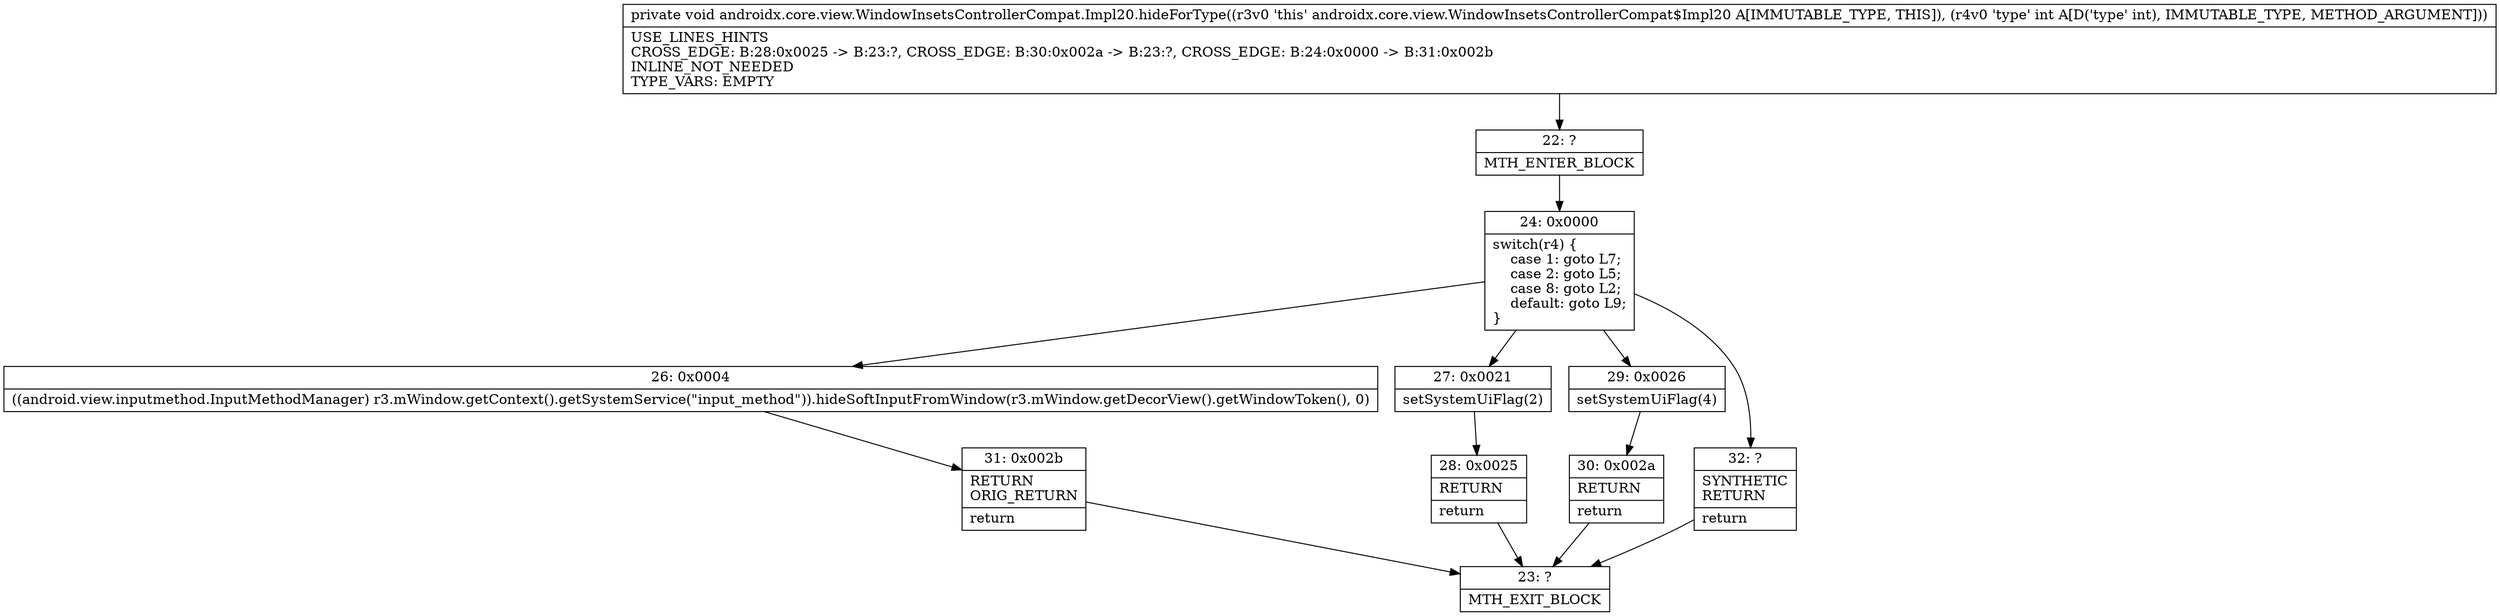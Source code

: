 digraph "CFG forandroidx.core.view.WindowInsetsControllerCompat.Impl20.hideForType(I)V" {
Node_22 [shape=record,label="{22\:\ ?|MTH_ENTER_BLOCK\l}"];
Node_24 [shape=record,label="{24\:\ 0x0000|switch(r4) \{\l    case 1: goto L7;\l    case 2: goto L5;\l    case 8: goto L2;\l    default: goto L9;\l\}\l}"];
Node_26 [shape=record,label="{26\:\ 0x0004|((android.view.inputmethod.InputMethodManager) r3.mWindow.getContext().getSystemService(\"input_method\")).hideSoftInputFromWindow(r3.mWindow.getDecorView().getWindowToken(), 0)\l}"];
Node_31 [shape=record,label="{31\:\ 0x002b|RETURN\lORIG_RETURN\l|return\l}"];
Node_23 [shape=record,label="{23\:\ ?|MTH_EXIT_BLOCK\l}"];
Node_27 [shape=record,label="{27\:\ 0x0021|setSystemUiFlag(2)\l}"];
Node_28 [shape=record,label="{28\:\ 0x0025|RETURN\l|return\l}"];
Node_29 [shape=record,label="{29\:\ 0x0026|setSystemUiFlag(4)\l}"];
Node_30 [shape=record,label="{30\:\ 0x002a|RETURN\l|return\l}"];
Node_32 [shape=record,label="{32\:\ ?|SYNTHETIC\lRETURN\l|return\l}"];
MethodNode[shape=record,label="{private void androidx.core.view.WindowInsetsControllerCompat.Impl20.hideForType((r3v0 'this' androidx.core.view.WindowInsetsControllerCompat$Impl20 A[IMMUTABLE_TYPE, THIS]), (r4v0 'type' int A[D('type' int), IMMUTABLE_TYPE, METHOD_ARGUMENT]))  | USE_LINES_HINTS\lCROSS_EDGE: B:28:0x0025 \-\> B:23:?, CROSS_EDGE: B:30:0x002a \-\> B:23:?, CROSS_EDGE: B:24:0x0000 \-\> B:31:0x002b\lINLINE_NOT_NEEDED\lTYPE_VARS: EMPTY\l}"];
MethodNode -> Node_22;Node_22 -> Node_24;
Node_24 -> Node_26;
Node_24 -> Node_27;
Node_24 -> Node_29;
Node_24 -> Node_32;
Node_26 -> Node_31;
Node_31 -> Node_23;
Node_27 -> Node_28;
Node_28 -> Node_23;
Node_29 -> Node_30;
Node_30 -> Node_23;
Node_32 -> Node_23;
}

